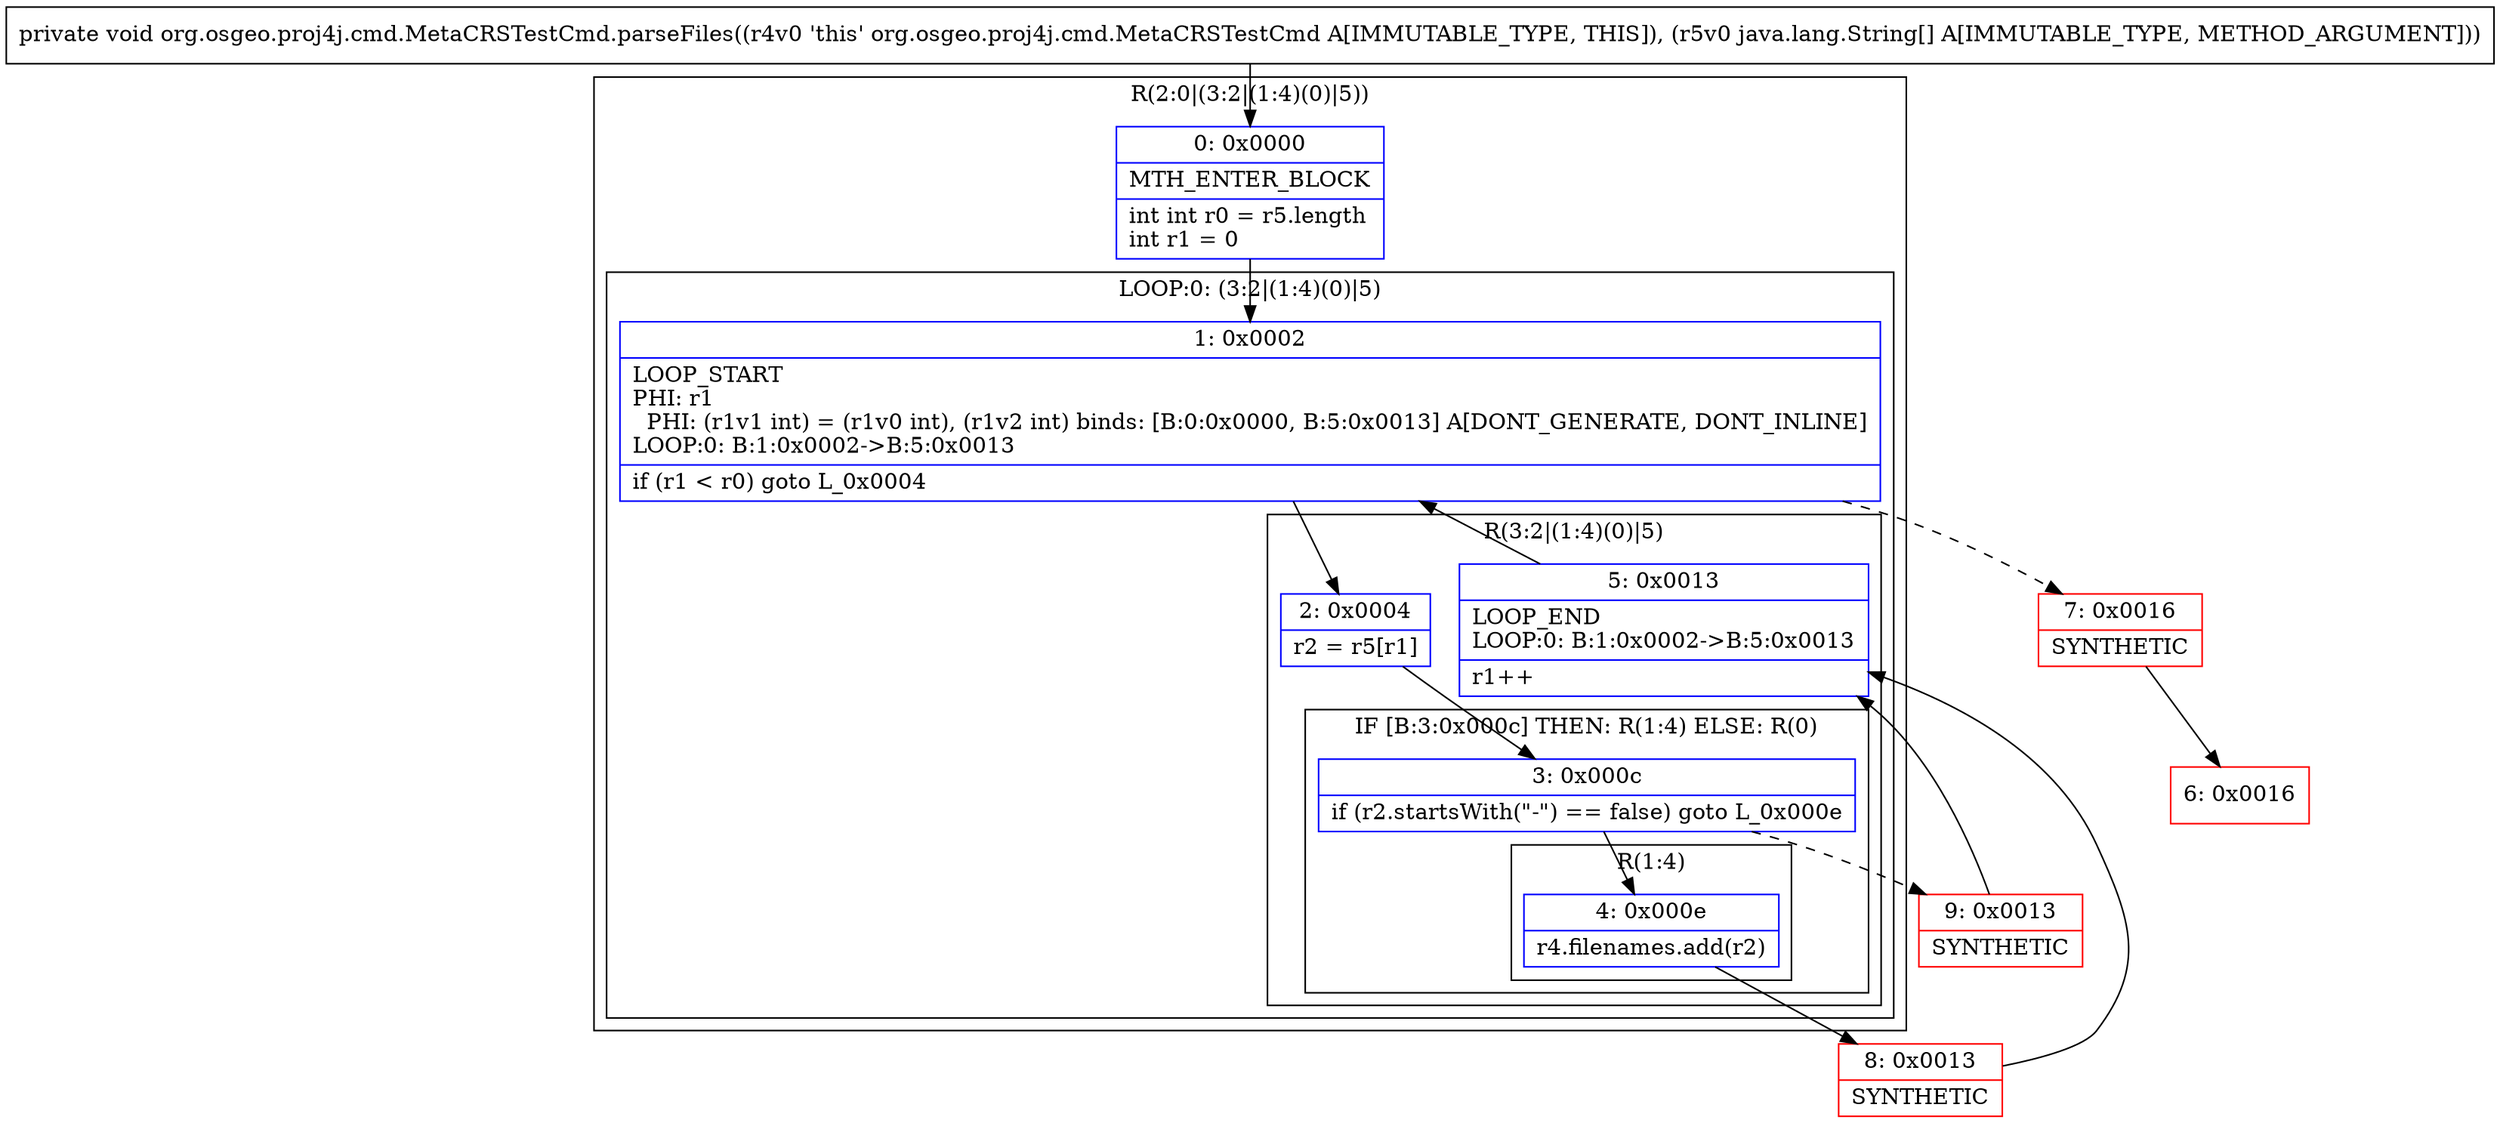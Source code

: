 digraph "CFG fororg.osgeo.proj4j.cmd.MetaCRSTestCmd.parseFiles([Ljava\/lang\/String;)V" {
subgraph cluster_Region_1151863455 {
label = "R(2:0|(3:2|(1:4)(0)|5))";
node [shape=record,color=blue];
Node_0 [shape=record,label="{0\:\ 0x0000|MTH_ENTER_BLOCK\l|int int r0 = r5.length\lint r1 = 0\l}"];
subgraph cluster_LoopRegion_20871180 {
label = "LOOP:0: (3:2|(1:4)(0)|5)";
node [shape=record,color=blue];
Node_1 [shape=record,label="{1\:\ 0x0002|LOOP_START\lPHI: r1 \l  PHI: (r1v1 int) = (r1v0 int), (r1v2 int) binds: [B:0:0x0000, B:5:0x0013] A[DONT_GENERATE, DONT_INLINE]\lLOOP:0: B:1:0x0002\-\>B:5:0x0013\l|if (r1 \< r0) goto L_0x0004\l}"];
subgraph cluster_Region_93481859 {
label = "R(3:2|(1:4)(0)|5)";
node [shape=record,color=blue];
Node_2 [shape=record,label="{2\:\ 0x0004|r2 = r5[r1]\l}"];
subgraph cluster_IfRegion_934873687 {
label = "IF [B:3:0x000c] THEN: R(1:4) ELSE: R(0)";
node [shape=record,color=blue];
Node_3 [shape=record,label="{3\:\ 0x000c|if (r2.startsWith(\"\-\") == false) goto L_0x000e\l}"];
subgraph cluster_Region_1830741166 {
label = "R(1:4)";
node [shape=record,color=blue];
Node_4 [shape=record,label="{4\:\ 0x000e|r4.filenames.add(r2)\l}"];
}
subgraph cluster_Region_1769017208 {
label = "R(0)";
node [shape=record,color=blue];
}
}
Node_5 [shape=record,label="{5\:\ 0x0013|LOOP_END\lLOOP:0: B:1:0x0002\-\>B:5:0x0013\l|r1++\l}"];
}
}
}
Node_6 [shape=record,color=red,label="{6\:\ 0x0016}"];
Node_7 [shape=record,color=red,label="{7\:\ 0x0016|SYNTHETIC\l}"];
Node_8 [shape=record,color=red,label="{8\:\ 0x0013|SYNTHETIC\l}"];
Node_9 [shape=record,color=red,label="{9\:\ 0x0013|SYNTHETIC\l}"];
MethodNode[shape=record,label="{private void org.osgeo.proj4j.cmd.MetaCRSTestCmd.parseFiles((r4v0 'this' org.osgeo.proj4j.cmd.MetaCRSTestCmd A[IMMUTABLE_TYPE, THIS]), (r5v0 java.lang.String[] A[IMMUTABLE_TYPE, METHOD_ARGUMENT])) }"];
MethodNode -> Node_0;
Node_0 -> Node_1;
Node_1 -> Node_2;
Node_1 -> Node_7[style=dashed];
Node_2 -> Node_3;
Node_3 -> Node_4;
Node_3 -> Node_9[style=dashed];
Node_4 -> Node_8;
Node_5 -> Node_1;
Node_7 -> Node_6;
Node_8 -> Node_5;
Node_9 -> Node_5;
}

